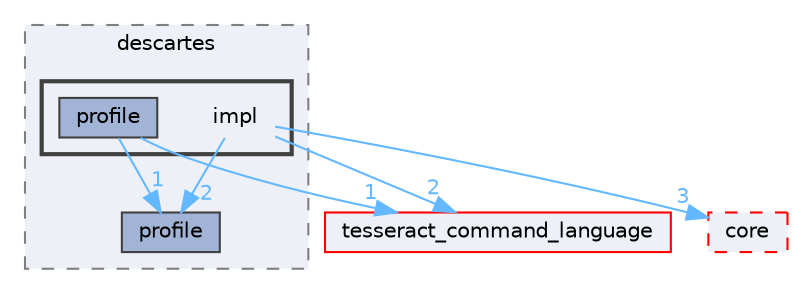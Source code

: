 digraph "tesseract_motion_planners/descartes/include/tesseract_motion_planners/descartes/impl"
{
 // LATEX_PDF_SIZE
  bgcolor="transparent";
  edge [fontname=Helvetica,fontsize=10,labelfontname=Helvetica,labelfontsize=10];
  node [fontname=Helvetica,fontsize=10,shape=box,height=0.2,width=0.4];
  compound=true
  subgraph clusterdir_148e5dcad1c3bfba5a4a2794fcd7f62f {
    graph [ bgcolor="#edf0f7", pencolor="grey50", label="descartes", fontname=Helvetica,fontsize=10 style="filled,dashed", URL="dir_148e5dcad1c3bfba5a4a2794fcd7f62f.html",tooltip=""]
  dir_a3ad5bd2f74dedce1dced3cee2544c4f [label="profile", fillcolor="#a2b4d6", color="grey25", style="filled", URL="dir_a3ad5bd2f74dedce1dced3cee2544c4f.html",tooltip=""];
  subgraph clusterdir_b4447d39282125f5f18c10edb6d89239 {
    graph [ bgcolor="#edf0f7", pencolor="grey25", label="", fontname=Helvetica,fontsize=10 style="filled,bold", URL="dir_b4447d39282125f5f18c10edb6d89239.html",tooltip=""]
    dir_b4447d39282125f5f18c10edb6d89239 [shape=plaintext, label="impl"];
  dir_a99713d12cf61f7bc195c4ace9af164e [label="profile", fillcolor="#a2b4d6", color="grey25", style="filled", URL="dir_a99713d12cf61f7bc195c4ace9af164e.html",tooltip=""];
  }
  }
  dir_ba42fb948e9041f2f8c5ac347b7f6bb7 [label="core", fillcolor="#edf0f7", color="red", style="filled,dashed", URL="dir_ba42fb948e9041f2f8c5ac347b7f6bb7.html",tooltip=""];
  dir_fa47c2fa9b13a12fc195f1b83854b816 [label="tesseract_command_language", fillcolor="#edf0f7", color="red", style="filled", URL="dir_fa47c2fa9b13a12fc195f1b83854b816.html",tooltip=""];
  dir_b4447d39282125f5f18c10edb6d89239->dir_a3ad5bd2f74dedce1dced3cee2544c4f [headlabel="2", labeldistance=1.5 headhref="dir_000007_000026.html" color="steelblue1" fontcolor="steelblue1"];
  dir_b4447d39282125f5f18c10edb6d89239->dir_ba42fb948e9041f2f8c5ac347b7f6bb7 [headlabel="3", labeldistance=1.5 headhref="dir_000007_000000.html" color="steelblue1" fontcolor="steelblue1"];
  dir_b4447d39282125f5f18c10edb6d89239->dir_fa47c2fa9b13a12fc195f1b83854b816 [headlabel="2", labeldistance=1.5 headhref="dir_000007_000048.html" color="steelblue1" fontcolor="steelblue1"];
  dir_a99713d12cf61f7bc195c4ace9af164e->dir_a3ad5bd2f74dedce1dced3cee2544c4f [headlabel="1", labeldistance=1.5 headhref="dir_000025_000026.html" color="steelblue1" fontcolor="steelblue1"];
  dir_a99713d12cf61f7bc195c4ace9af164e->dir_fa47c2fa9b13a12fc195f1b83854b816 [headlabel="1", labeldistance=1.5 headhref="dir_000025_000048.html" color="steelblue1" fontcolor="steelblue1"];
}
